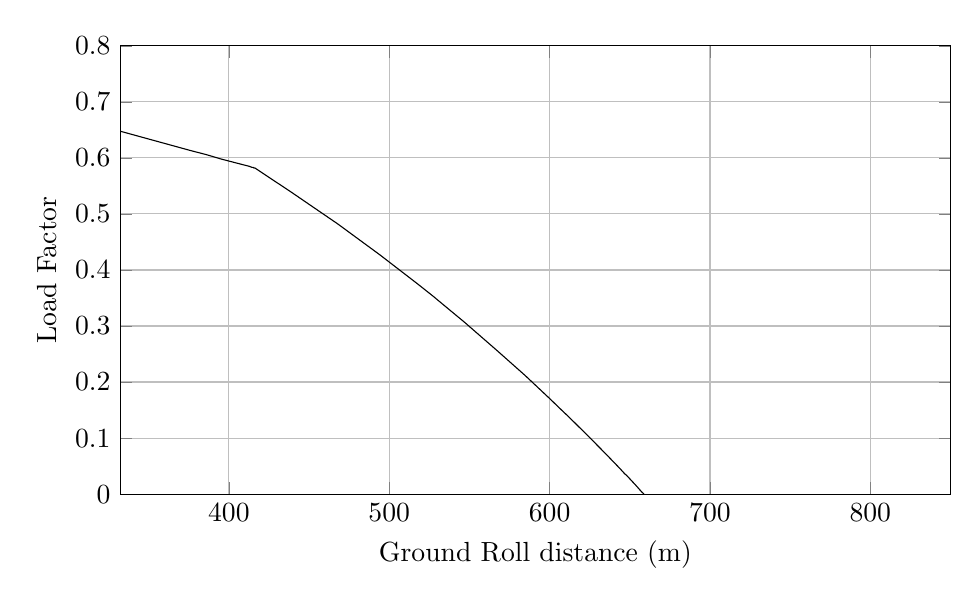 %LoadFactor_vs_GroundDistance
\begin{tikzpicture}

\begin{axis}[
width=\textwidth,
height=0.6\textwidth,
scaled ticks=false, tick label style={/pgf/number format/fixed},
xmin=332.247,
xmax=850,
xtick={400,500,600,700,800,900,1000,1100,1200},
xlabel={Ground Roll distance (m)},
xmajorgrids,
ymin=0.0,
ymax=0.8,
ytick={0,0.1,0.2,0.3,0.4,0.5,0.6,0.7,0.8,0.9,1},
ylabel={Load Factor },
ymajorgrids,
legend style={at={(1.03,0.5)},anchor=west,draw=black,fill=white,legend cell align=left}
]

\addplot [
color=black,
solid
]
table[row sep=crcr]{
271.102	0.697\\
278.164	0.691\\
327.932	0.651\\
376.223	0.613\\
385.706	0.606\\
395.131	0.598\\
404.499	0.591\\
407.223	0.589\\
412.657	0.585\\
414.513	0.583\\
415.255	0.583\\
415.552	0.582\\
415.678	0.582\\
415.929	0.582\\
415.95	0.582\\
415.961	0.582\\
415.966	0.582\\
415.967	0.582\\
415.968	0.582\\
415.968	0.582\\
415.968	0.582\\
415.97	0.582\\
415.991	0.582\\
416.201	0.582\\
418.294	0.578\\
438.84	0.539\\
467.963	0.482\\
494.152	0.427\\
517.743	0.375\\
527.437	0.353\\
534.996	0.335\\
546.823	0.307\\
566.909	0.257\\
584.636	0.212\\
600.245	0.17\\
605.289	0.156\\
608.576	0.147\\
611.562	0.139\\
624.284	0.103\\
634.984	0.072\\
643.753	0.046\\
645.978	0.039\\
646.941	0.036\\
647.861	0.034\\
653.695	0.016\\
657.414	0.004\\
658.485	0.001\\
658.71	3.64E-4\\
658.817	3.296E-5\\
658.827	5.564E-34\\
};
\end{axis}
\end{tikzpicture}%
